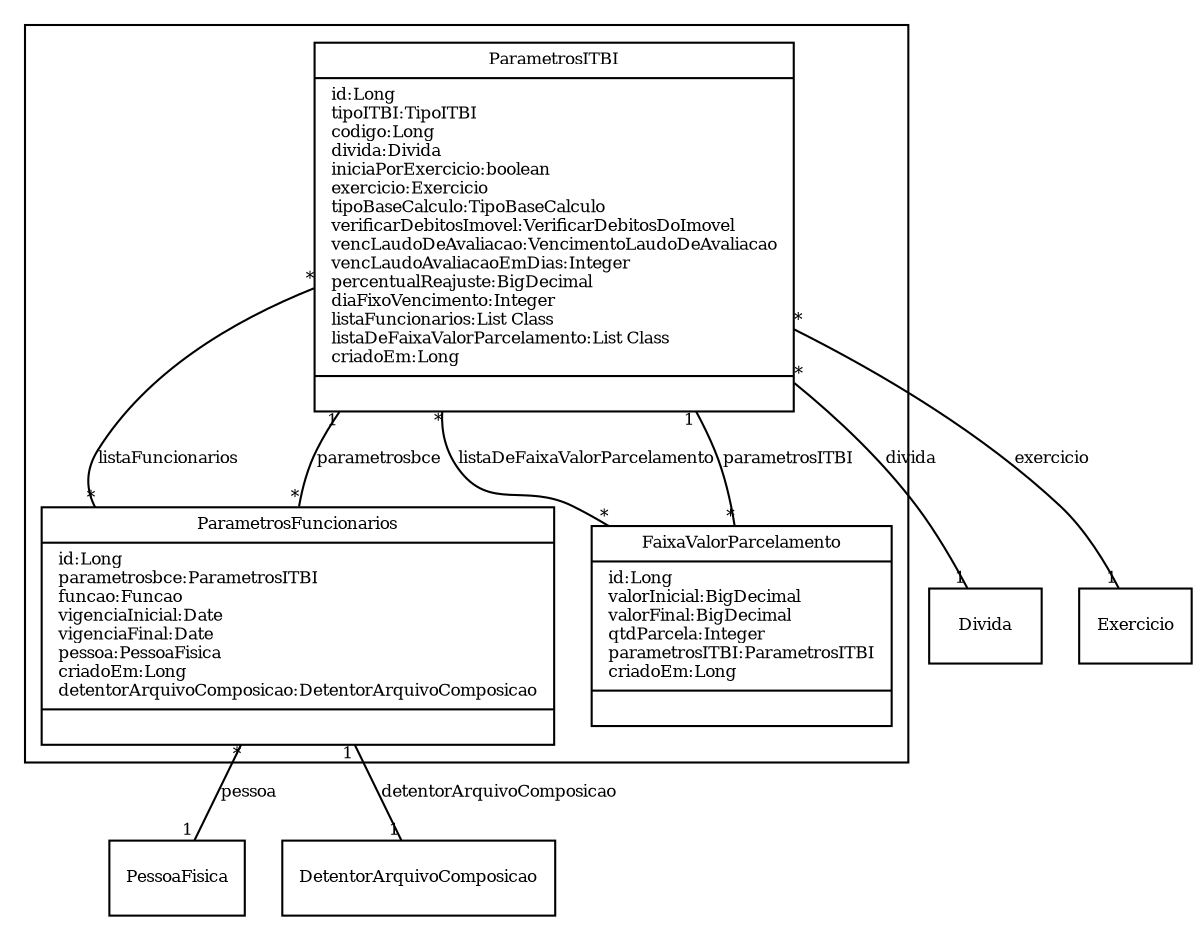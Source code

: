digraph G{
fontname = "Times-Roman"
fontsize = 8

node [
        fontname = "Times-Roman"
        fontsize = 8
        shape = "record"
]

edge [
        fontname = "Times-Roman"
        fontsize = 8
]

subgraph clusterPARAMETROS_DE_ITBI
{
ParametrosITBI [label = "{ParametrosITBI|id:Long\ltipoITBI:TipoITBI\lcodigo:Long\ldivida:Divida\liniciaPorExercicio:boolean\lexercicio:Exercicio\ltipoBaseCalculo:TipoBaseCalculo\lverificarDebitosImovel:VerificarDebitosDoImovel\lvencLaudoDeAvaliacao:VencimentoLaudoDeAvaliacao\lvencLaudoAvaliacaoEmDias:Integer\lpercentualReajuste:BigDecimal\ldiaFixoVencimento:Integer\llistaFuncionarios:List Class\llistaDeFaixaValorParcelamento:List Class\lcriadoEm:Long\l|\l}"]
ParametrosFuncionarios [label = "{ParametrosFuncionarios|id:Long\lparametrosbce:ParametrosITBI\lfuncao:Funcao\lvigenciaInicial:Date\lvigenciaFinal:Date\lpessoa:PessoaFisica\lcriadoEm:Long\ldetentorArquivoComposicao:DetentorArquivoComposicao\l|\l}"]
FaixaValorParcelamento [label = "{FaixaValorParcelamento|id:Long\lvalorInicial:BigDecimal\lvalorFinal:BigDecimal\lqtdParcela:Integer\lparametrosITBI:ParametrosITBI\lcriadoEm:Long\l|\l}"]
}
edge [arrowhead = "none" headlabel = "1" taillabel = "*"] ParametrosITBI -> Divida [label = "divida"]
edge [arrowhead = "none" headlabel = "1" taillabel = "*"] ParametrosITBI -> Exercicio [label = "exercicio"]
edge [arrowhead = "none" headlabel = "*" taillabel = "*"] ParametrosITBI -> ParametrosFuncionarios [label = "listaFuncionarios"]
edge [arrowhead = "none" headlabel = "*" taillabel = "*"] ParametrosITBI -> FaixaValorParcelamento [label = "listaDeFaixaValorParcelamento"]
edge [arrowhead = "none" headlabel = "1" taillabel = "*"] ParametrosFuncionarios -> ParametrosITBI [label = "parametrosbce"]
edge [arrowhead = "none" headlabel = "1" taillabel = "*"] ParametrosFuncionarios -> PessoaFisica [label = "pessoa"]
edge [arrowhead = "none" headlabel = "1" taillabel = "1"] ParametrosFuncionarios -> DetentorArquivoComposicao [label = "detentorArquivoComposicao"]
edge [arrowhead = "none" headlabel = "1" taillabel = "*"] FaixaValorParcelamento -> ParametrosITBI [label = "parametrosITBI"]
}
